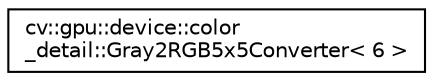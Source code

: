 digraph "Graphical Class Hierarchy"
{
 // LATEX_PDF_SIZE
  edge [fontname="Helvetica",fontsize="10",labelfontname="Helvetica",labelfontsize="10"];
  node [fontname="Helvetica",fontsize="10",shape=record];
  rankdir="LR";
  Node0 [label="cv::gpu::device::color\l_detail::Gray2RGB5x5Converter\< 6 \>",height=0.2,width=0.4,color="black", fillcolor="white", style="filled",URL="$structcv_1_1gpu_1_1device_1_1color__detail_1_1_gray2_r_g_b5x5_converter_3_016_01_4.html",tooltip=" "];
}
